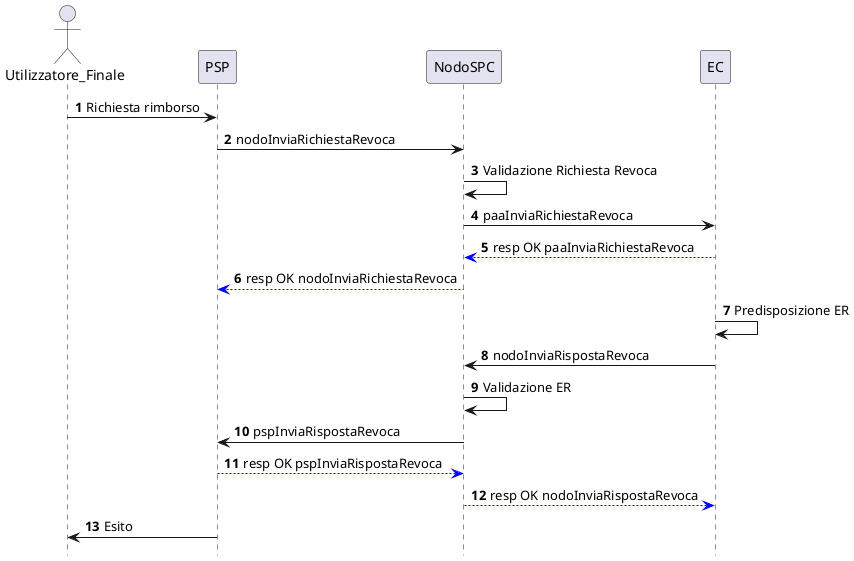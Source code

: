@startuml
hide footbox
autonumber
actor Utilizzatore_Finale
participant PSP
participant NodoSPC
participant EC
Utilizzatore_Finale -> PSP: Richiesta rimborso
PSP -> NodoSPC: nodoInviaRichiestaRevoca
NodoSPC->NodoSPC: Validazione Richiesta Revoca
NodoSPC -> EC: paaInviaRichiestaRevoca
EC-[#blue]->NodoSPC: resp OK paaInviaRichiestaRevoca
NodoSPC -[#blue]-> PSP: resp OK nodoInviaRichiestaRevoca
EC ->EC: Predisposizione ER
EC -> NodoSPC: nodoInviaRispostaRevoca
NodoSPC ->NodoSPC: Validazione ER
NodoSPC -> PSP: pspInviaRispostaRevoca
PSP-[#blue]->NodoSPC: resp OK pspInviaRispostaRevoca
NodoSPC -[#blue]-> EC: resp OK nodoInviaRispostaRevoca
PSP -> Utilizzatore_Finale: Esito